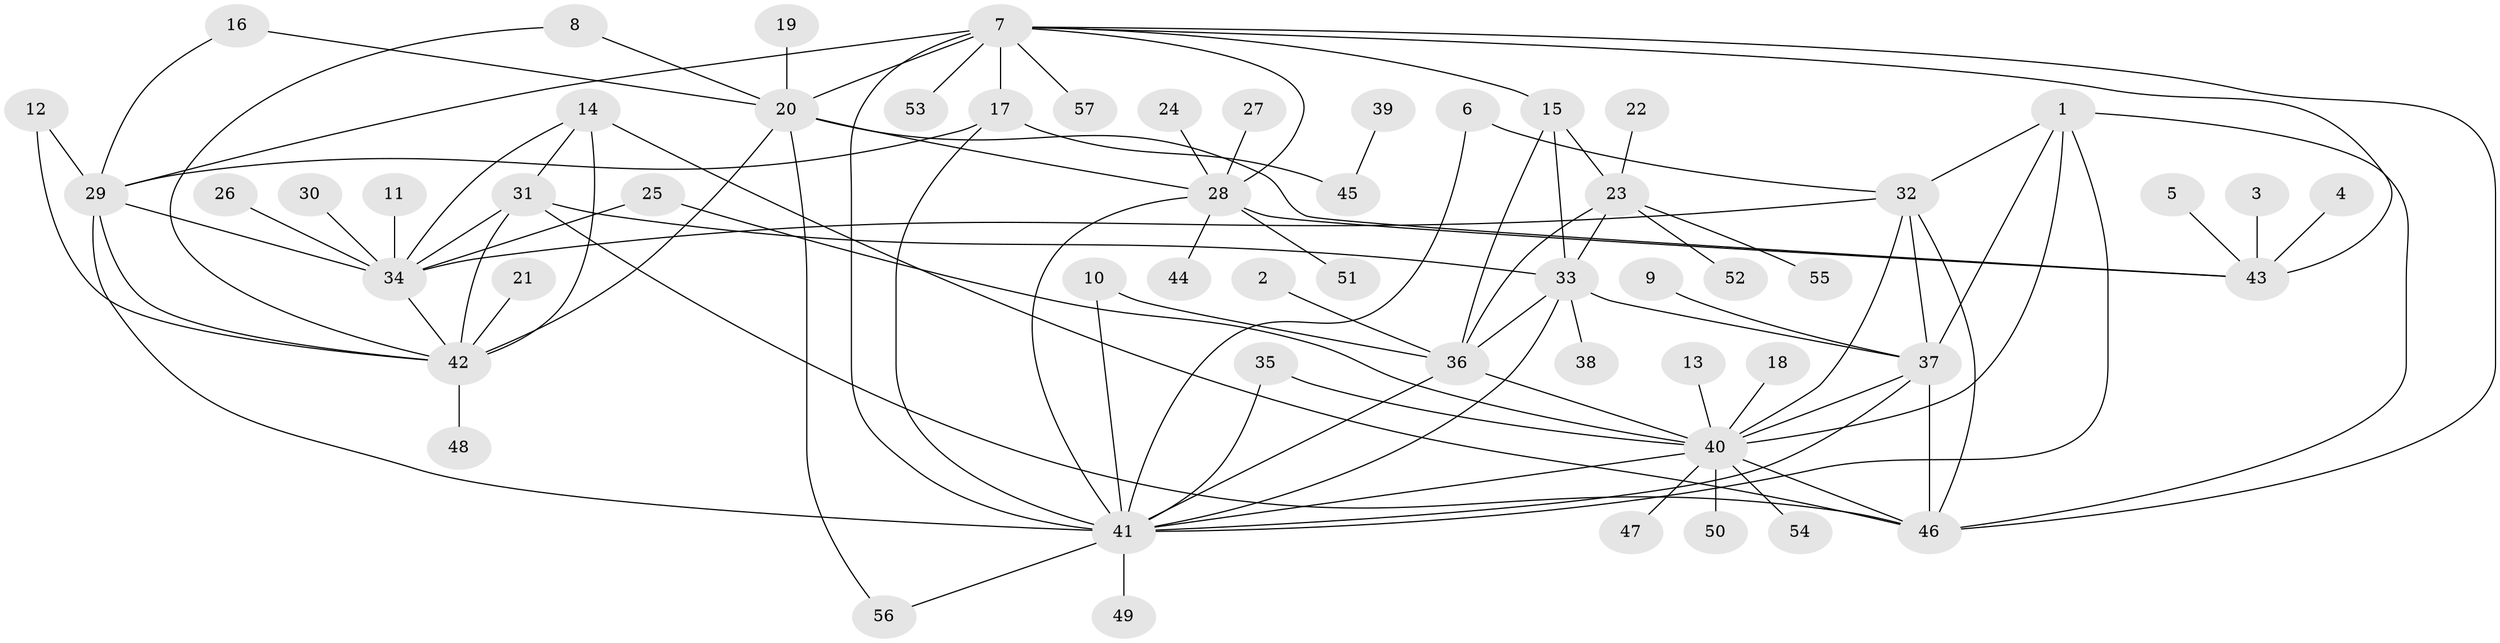 // original degree distribution, {7: 0.04424778761061947, 5: 0.04424778761061947, 11: 0.02654867256637168, 9: 0.02654867256637168, 16: 0.017699115044247787, 8: 0.02654867256637168, 6: 0.017699115044247787, 10: 0.017699115044247787, 1: 0.5486725663716814, 3: 0.017699115044247787, 2: 0.19469026548672566, 4: 0.017699115044247787}
// Generated by graph-tools (version 1.1) at 2025/26/03/09/25 03:26:42]
// undirected, 57 vertices, 96 edges
graph export_dot {
graph [start="1"]
  node [color=gray90,style=filled];
  1;
  2;
  3;
  4;
  5;
  6;
  7;
  8;
  9;
  10;
  11;
  12;
  13;
  14;
  15;
  16;
  17;
  18;
  19;
  20;
  21;
  22;
  23;
  24;
  25;
  26;
  27;
  28;
  29;
  30;
  31;
  32;
  33;
  34;
  35;
  36;
  37;
  38;
  39;
  40;
  41;
  42;
  43;
  44;
  45;
  46;
  47;
  48;
  49;
  50;
  51;
  52;
  53;
  54;
  55;
  56;
  57;
  1 -- 32 [weight=1.0];
  1 -- 37 [weight=1.0];
  1 -- 40 [weight=1.0];
  1 -- 41 [weight=1.0];
  1 -- 46 [weight=1.0];
  2 -- 36 [weight=1.0];
  3 -- 43 [weight=1.0];
  4 -- 43 [weight=1.0];
  5 -- 43 [weight=1.0];
  6 -- 32 [weight=1.0];
  6 -- 41 [weight=1.0];
  7 -- 15 [weight=1.0];
  7 -- 17 [weight=2.0];
  7 -- 20 [weight=2.0];
  7 -- 28 [weight=2.0];
  7 -- 29 [weight=2.0];
  7 -- 41 [weight=2.0];
  7 -- 43 [weight=2.0];
  7 -- 46 [weight=1.0];
  7 -- 53 [weight=1.0];
  7 -- 57 [weight=1.0];
  8 -- 20 [weight=1.0];
  8 -- 42 [weight=1.0];
  9 -- 37 [weight=1.0];
  10 -- 36 [weight=1.0];
  10 -- 41 [weight=1.0];
  11 -- 34 [weight=1.0];
  12 -- 29 [weight=1.0];
  12 -- 42 [weight=1.0];
  13 -- 40 [weight=1.0];
  14 -- 31 [weight=1.0];
  14 -- 34 [weight=1.0];
  14 -- 42 [weight=2.0];
  14 -- 46 [weight=1.0];
  15 -- 23 [weight=2.0];
  15 -- 33 [weight=2.0];
  15 -- 36 [weight=2.0];
  16 -- 20 [weight=1.0];
  16 -- 29 [weight=1.0];
  17 -- 29 [weight=1.0];
  17 -- 41 [weight=1.0];
  17 -- 45 [weight=1.0];
  18 -- 40 [weight=1.0];
  19 -- 20 [weight=1.0];
  20 -- 28 [weight=1.0];
  20 -- 42 [weight=1.0];
  20 -- 43 [weight=1.0];
  20 -- 56 [weight=1.0];
  21 -- 42 [weight=1.0];
  22 -- 23 [weight=1.0];
  23 -- 33 [weight=1.0];
  23 -- 36 [weight=1.0];
  23 -- 52 [weight=1.0];
  23 -- 55 [weight=1.0];
  24 -- 28 [weight=1.0];
  25 -- 34 [weight=1.0];
  25 -- 40 [weight=1.0];
  26 -- 34 [weight=1.0];
  27 -- 28 [weight=1.0];
  28 -- 41 [weight=1.0];
  28 -- 43 [weight=1.0];
  28 -- 44 [weight=1.0];
  28 -- 51 [weight=1.0];
  29 -- 34 [weight=1.0];
  29 -- 41 [weight=1.0];
  29 -- 42 [weight=1.0];
  30 -- 34 [weight=1.0];
  31 -- 33 [weight=1.0];
  31 -- 34 [weight=1.0];
  31 -- 42 [weight=2.0];
  31 -- 46 [weight=1.0];
  32 -- 34 [weight=1.0];
  32 -- 37 [weight=1.0];
  32 -- 40 [weight=1.0];
  32 -- 46 [weight=1.0];
  33 -- 36 [weight=1.0];
  33 -- 37 [weight=1.0];
  33 -- 38 [weight=1.0];
  33 -- 41 [weight=1.0];
  34 -- 42 [weight=2.0];
  35 -- 40 [weight=1.0];
  35 -- 41 [weight=1.0];
  36 -- 40 [weight=1.0];
  36 -- 41 [weight=1.0];
  37 -- 40 [weight=1.0];
  37 -- 41 [weight=1.0];
  37 -- 46 [weight=1.0];
  39 -- 45 [weight=1.0];
  40 -- 41 [weight=1.0];
  40 -- 46 [weight=1.0];
  40 -- 47 [weight=1.0];
  40 -- 50 [weight=1.0];
  40 -- 54 [weight=1.0];
  41 -- 49 [weight=1.0];
  41 -- 56 [weight=1.0];
  42 -- 48 [weight=1.0];
}
